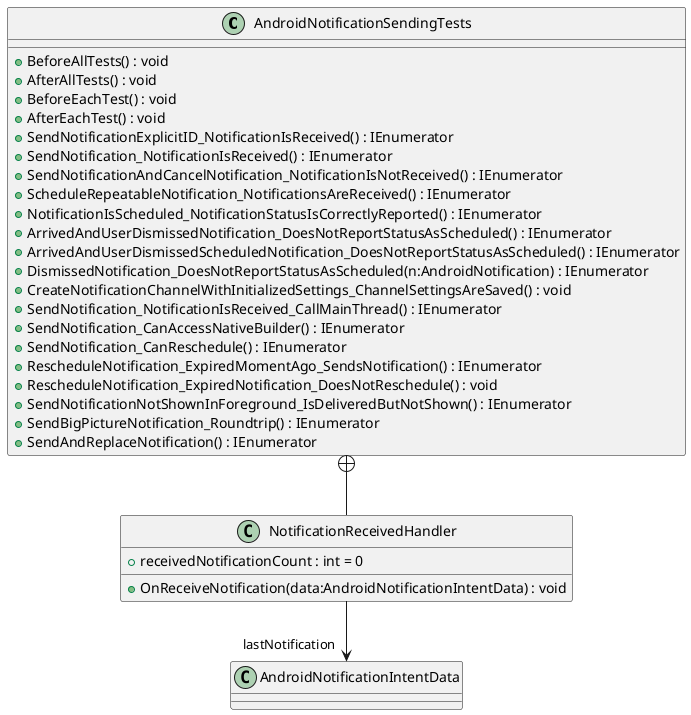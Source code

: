 @startuml
class AndroidNotificationSendingTests {
    + BeforeAllTests() : void
    + AfterAllTests() : void
    + BeforeEachTest() : void
    + AfterEachTest() : void
    + SendNotificationExplicitID_NotificationIsReceived() : IEnumerator
    + SendNotification_NotificationIsReceived() : IEnumerator
    + SendNotificationAndCancelNotification_NotificationIsNotReceived() : IEnumerator
    + ScheduleRepeatableNotification_NotificationsAreReceived() : IEnumerator
    + NotificationIsScheduled_NotificationStatusIsCorrectlyReported() : IEnumerator
    + ArrivedAndUserDismissedNotification_DoesNotReportStatusAsScheduled() : IEnumerator
    + ArrivedAndUserDismissedScheduledNotification_DoesNotReportStatusAsScheduled() : IEnumerator
    + DismissedNotification_DoesNotReportStatusAsScheduled(n:AndroidNotification) : IEnumerator
    + CreateNotificationChannelWithInitializedSettings_ChannelSettingsAreSaved() : void
    + SendNotification_NotificationIsReceived_CallMainThread() : IEnumerator
    + SendNotification_CanAccessNativeBuilder() : IEnumerator
    + SendNotification_CanReschedule() : IEnumerator
    + RescheduleNotification_ExpiredMomentAgo_SendsNotification() : IEnumerator
    + RescheduleNotification_ExpiredNotification_DoesNotReschedule() : void
    + SendNotificationNotShownInForeground_IsDeliveredButNotShown() : IEnumerator
    + SendBigPictureNotification_Roundtrip() : IEnumerator
    + SendAndReplaceNotification() : IEnumerator
}
class NotificationReceivedHandler {
    + receivedNotificationCount : int = 0
    + OnReceiveNotification(data:AndroidNotificationIntentData) : void
}
AndroidNotificationSendingTests +-- NotificationReceivedHandler
NotificationReceivedHandler --> "lastNotification" AndroidNotificationIntentData
@enduml
